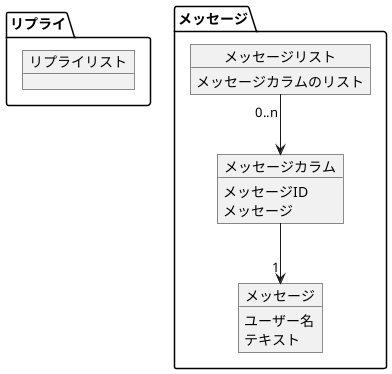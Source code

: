 @startuml
'https://plantuml.com/object-diagram

package リプライ{
    object リプライリスト{

    }
}


package メッセージ{
    object メッセージリスト{
        メッセージカラムのリスト
    }

    object メッセージカラム{
        メッセージID
        メッセージ
    }

    object メッセージ{
        ユーザー名
        テキスト
    }


    メッセージリスト "0..n" -down-> メッセージカラム
    メッセージカラム -down-> "1" メッセージ
}

@enduml
